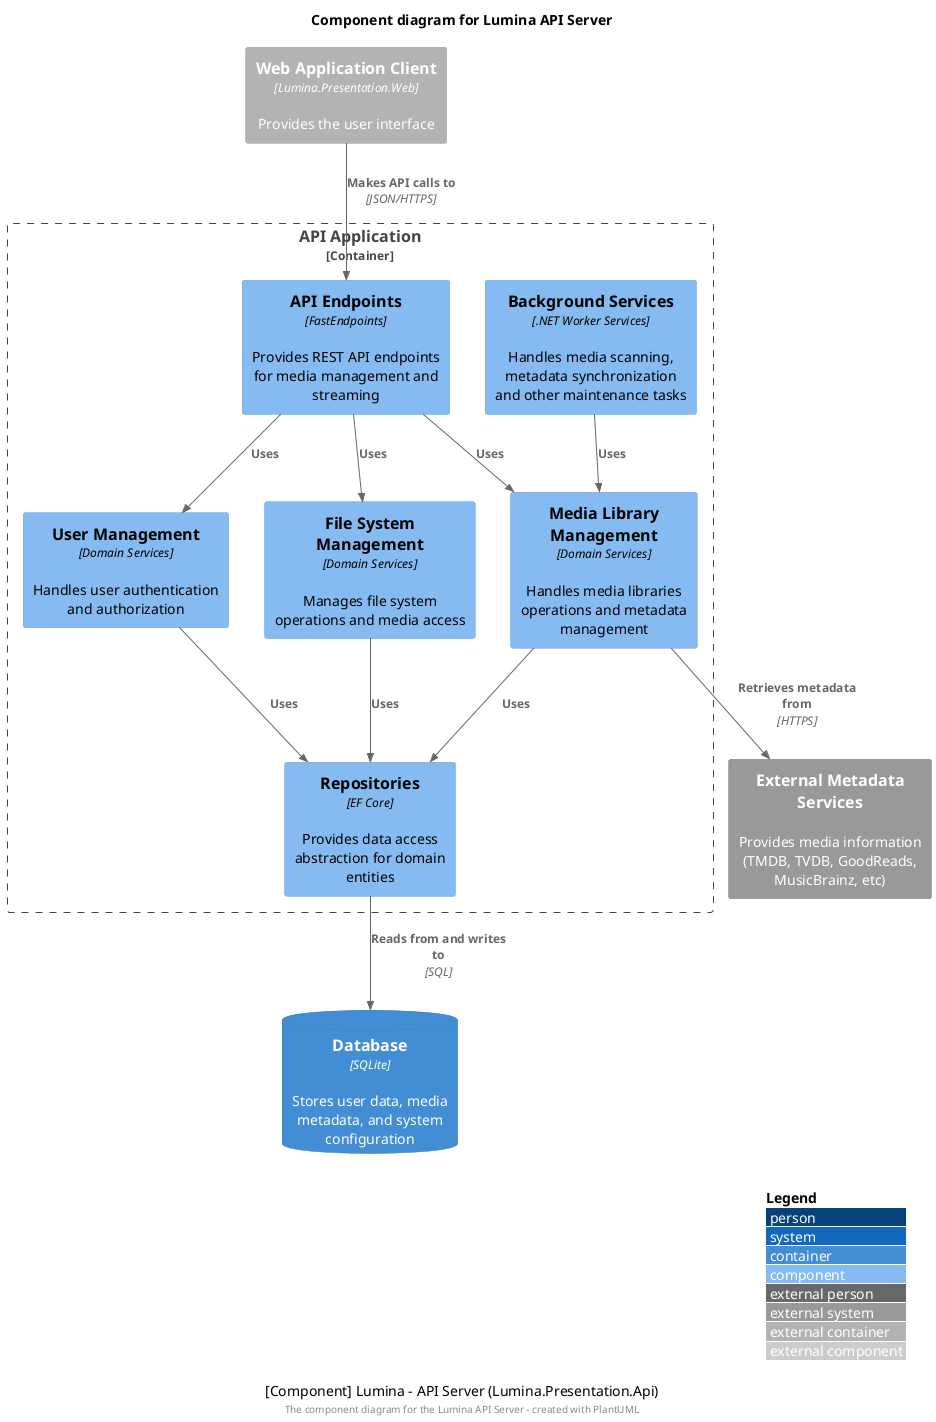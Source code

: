 @startuml Lumina API Server Components
!include <C4/C4_Component>

LAYOUT_WITH_LEGEND()
title Component diagram for Lumina API Server

Container_Ext(webapp, "Web Application Client", "Lumina.Presentation.Web", "Provides the user interface")

Container_Boundary(api, "API Application") {
    Component(endpoints, "API Endpoints", "FastEndpoints", "Provides REST API endpoints for media management and streaming")
    
    Component(mediaManagement, "Media Library Management", "Domain Services", "Handles media libraries operations and metadata management")
    
    Component(userManagement, "User Management", "Domain Services", "Handles user authentication and authorization")
    
    Component(fileSystem, "File System Management", "Domain Services", "Manages file system operations and media access")
    
    Component(backgroundServices, "Background Services", ".NET Worker Services", "Handles media scanning, metadata synchronization and other maintenance tasks")
    
    Component(repositories, "Repositories", "EF Core", "Provides data access abstraction for domain entities")
}

ContainerDb(db, "Database", "SQLite", "Stores user data, media metadata, and system configuration")

System_Ext(metadataServices, "External Metadata Services", "Provides media information (TMDB, TVDB, GoodReads, MusicBrainz, etc)")

Rel(webapp, endpoints, "Makes API calls to", "JSON/HTTPS")
Rel(endpoints, mediaManagement, "Uses")
Rel(endpoints, userManagement, "Uses")
Rel(endpoints, fileSystem, "Uses")
Rel(mediaManagement, repositories, "Uses")
Rel(userManagement, repositories, "Uses")
Rel(fileSystem, repositories, "Uses")
Rel(backgroundServices, mediaManagement, "Uses")
Rel(repositories, db, "Reads from and writes to", "SQL")
Rel(mediaManagement, metadataServices, "Retrieves metadata from", "HTTPS")

caption [Component] Lumina - API Server (Lumina.Presentation.Api)

footer The component diagram for the Lumina API Server - created with PlantUML
@enduml
